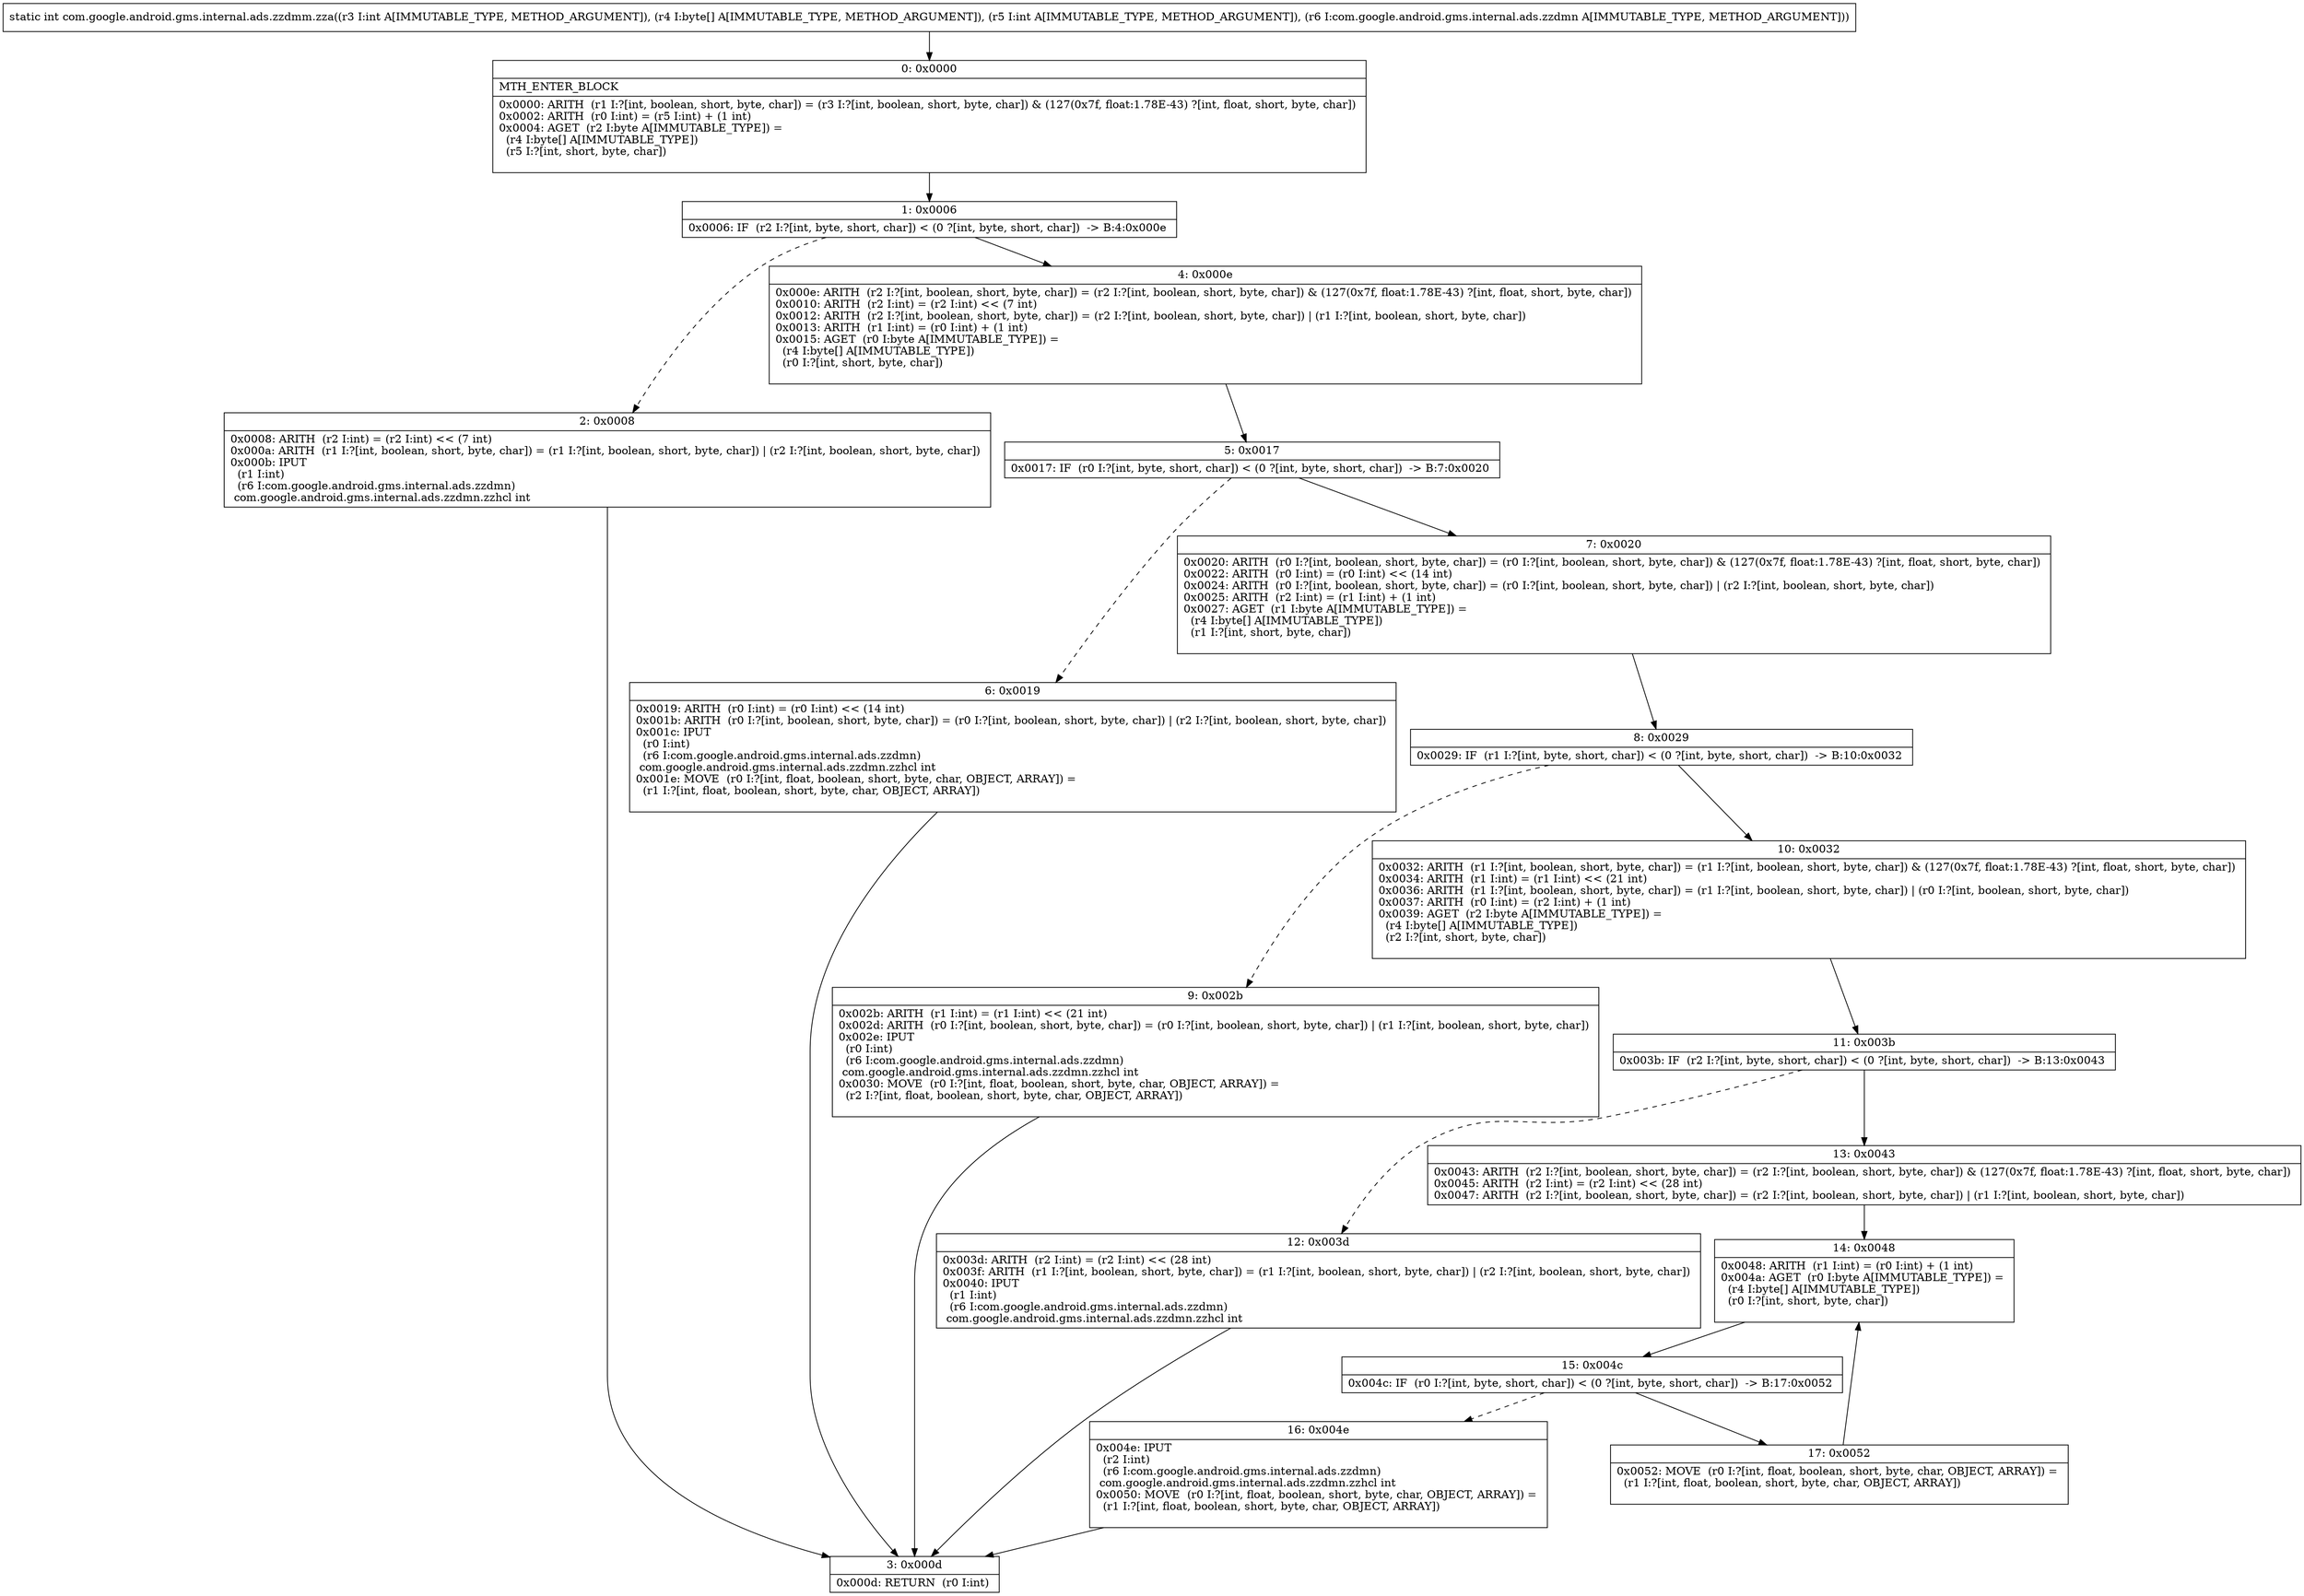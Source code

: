digraph "CFG forcom.google.android.gms.internal.ads.zzdmm.zza(I[BILcom\/google\/android\/gms\/internal\/ads\/zzdmn;)I" {
Node_0 [shape=record,label="{0\:\ 0x0000|MTH_ENTER_BLOCK\l|0x0000: ARITH  (r1 I:?[int, boolean, short, byte, char]) = (r3 I:?[int, boolean, short, byte, char]) & (127(0x7f, float:1.78E\-43) ?[int, float, short, byte, char]) \l0x0002: ARITH  (r0 I:int) = (r5 I:int) + (1 int) \l0x0004: AGET  (r2 I:byte A[IMMUTABLE_TYPE]) = \l  (r4 I:byte[] A[IMMUTABLE_TYPE])\l  (r5 I:?[int, short, byte, char])\l \l}"];
Node_1 [shape=record,label="{1\:\ 0x0006|0x0006: IF  (r2 I:?[int, byte, short, char]) \< (0 ?[int, byte, short, char])  \-\> B:4:0x000e \l}"];
Node_2 [shape=record,label="{2\:\ 0x0008|0x0008: ARITH  (r2 I:int) = (r2 I:int) \<\< (7 int) \l0x000a: ARITH  (r1 I:?[int, boolean, short, byte, char]) = (r1 I:?[int, boolean, short, byte, char]) \| (r2 I:?[int, boolean, short, byte, char]) \l0x000b: IPUT  \l  (r1 I:int)\l  (r6 I:com.google.android.gms.internal.ads.zzdmn)\l com.google.android.gms.internal.ads.zzdmn.zzhcl int \l}"];
Node_3 [shape=record,label="{3\:\ 0x000d|0x000d: RETURN  (r0 I:int) \l}"];
Node_4 [shape=record,label="{4\:\ 0x000e|0x000e: ARITH  (r2 I:?[int, boolean, short, byte, char]) = (r2 I:?[int, boolean, short, byte, char]) & (127(0x7f, float:1.78E\-43) ?[int, float, short, byte, char]) \l0x0010: ARITH  (r2 I:int) = (r2 I:int) \<\< (7 int) \l0x0012: ARITH  (r2 I:?[int, boolean, short, byte, char]) = (r2 I:?[int, boolean, short, byte, char]) \| (r1 I:?[int, boolean, short, byte, char]) \l0x0013: ARITH  (r1 I:int) = (r0 I:int) + (1 int) \l0x0015: AGET  (r0 I:byte A[IMMUTABLE_TYPE]) = \l  (r4 I:byte[] A[IMMUTABLE_TYPE])\l  (r0 I:?[int, short, byte, char])\l \l}"];
Node_5 [shape=record,label="{5\:\ 0x0017|0x0017: IF  (r0 I:?[int, byte, short, char]) \< (0 ?[int, byte, short, char])  \-\> B:7:0x0020 \l}"];
Node_6 [shape=record,label="{6\:\ 0x0019|0x0019: ARITH  (r0 I:int) = (r0 I:int) \<\< (14 int) \l0x001b: ARITH  (r0 I:?[int, boolean, short, byte, char]) = (r0 I:?[int, boolean, short, byte, char]) \| (r2 I:?[int, boolean, short, byte, char]) \l0x001c: IPUT  \l  (r0 I:int)\l  (r6 I:com.google.android.gms.internal.ads.zzdmn)\l com.google.android.gms.internal.ads.zzdmn.zzhcl int \l0x001e: MOVE  (r0 I:?[int, float, boolean, short, byte, char, OBJECT, ARRAY]) = \l  (r1 I:?[int, float, boolean, short, byte, char, OBJECT, ARRAY])\l \l}"];
Node_7 [shape=record,label="{7\:\ 0x0020|0x0020: ARITH  (r0 I:?[int, boolean, short, byte, char]) = (r0 I:?[int, boolean, short, byte, char]) & (127(0x7f, float:1.78E\-43) ?[int, float, short, byte, char]) \l0x0022: ARITH  (r0 I:int) = (r0 I:int) \<\< (14 int) \l0x0024: ARITH  (r0 I:?[int, boolean, short, byte, char]) = (r0 I:?[int, boolean, short, byte, char]) \| (r2 I:?[int, boolean, short, byte, char]) \l0x0025: ARITH  (r2 I:int) = (r1 I:int) + (1 int) \l0x0027: AGET  (r1 I:byte A[IMMUTABLE_TYPE]) = \l  (r4 I:byte[] A[IMMUTABLE_TYPE])\l  (r1 I:?[int, short, byte, char])\l \l}"];
Node_8 [shape=record,label="{8\:\ 0x0029|0x0029: IF  (r1 I:?[int, byte, short, char]) \< (0 ?[int, byte, short, char])  \-\> B:10:0x0032 \l}"];
Node_9 [shape=record,label="{9\:\ 0x002b|0x002b: ARITH  (r1 I:int) = (r1 I:int) \<\< (21 int) \l0x002d: ARITH  (r0 I:?[int, boolean, short, byte, char]) = (r0 I:?[int, boolean, short, byte, char]) \| (r1 I:?[int, boolean, short, byte, char]) \l0x002e: IPUT  \l  (r0 I:int)\l  (r6 I:com.google.android.gms.internal.ads.zzdmn)\l com.google.android.gms.internal.ads.zzdmn.zzhcl int \l0x0030: MOVE  (r0 I:?[int, float, boolean, short, byte, char, OBJECT, ARRAY]) = \l  (r2 I:?[int, float, boolean, short, byte, char, OBJECT, ARRAY])\l \l}"];
Node_10 [shape=record,label="{10\:\ 0x0032|0x0032: ARITH  (r1 I:?[int, boolean, short, byte, char]) = (r1 I:?[int, boolean, short, byte, char]) & (127(0x7f, float:1.78E\-43) ?[int, float, short, byte, char]) \l0x0034: ARITH  (r1 I:int) = (r1 I:int) \<\< (21 int) \l0x0036: ARITH  (r1 I:?[int, boolean, short, byte, char]) = (r1 I:?[int, boolean, short, byte, char]) \| (r0 I:?[int, boolean, short, byte, char]) \l0x0037: ARITH  (r0 I:int) = (r2 I:int) + (1 int) \l0x0039: AGET  (r2 I:byte A[IMMUTABLE_TYPE]) = \l  (r4 I:byte[] A[IMMUTABLE_TYPE])\l  (r2 I:?[int, short, byte, char])\l \l}"];
Node_11 [shape=record,label="{11\:\ 0x003b|0x003b: IF  (r2 I:?[int, byte, short, char]) \< (0 ?[int, byte, short, char])  \-\> B:13:0x0043 \l}"];
Node_12 [shape=record,label="{12\:\ 0x003d|0x003d: ARITH  (r2 I:int) = (r2 I:int) \<\< (28 int) \l0x003f: ARITH  (r1 I:?[int, boolean, short, byte, char]) = (r1 I:?[int, boolean, short, byte, char]) \| (r2 I:?[int, boolean, short, byte, char]) \l0x0040: IPUT  \l  (r1 I:int)\l  (r6 I:com.google.android.gms.internal.ads.zzdmn)\l com.google.android.gms.internal.ads.zzdmn.zzhcl int \l}"];
Node_13 [shape=record,label="{13\:\ 0x0043|0x0043: ARITH  (r2 I:?[int, boolean, short, byte, char]) = (r2 I:?[int, boolean, short, byte, char]) & (127(0x7f, float:1.78E\-43) ?[int, float, short, byte, char]) \l0x0045: ARITH  (r2 I:int) = (r2 I:int) \<\< (28 int) \l0x0047: ARITH  (r2 I:?[int, boolean, short, byte, char]) = (r2 I:?[int, boolean, short, byte, char]) \| (r1 I:?[int, boolean, short, byte, char]) \l}"];
Node_14 [shape=record,label="{14\:\ 0x0048|0x0048: ARITH  (r1 I:int) = (r0 I:int) + (1 int) \l0x004a: AGET  (r0 I:byte A[IMMUTABLE_TYPE]) = \l  (r4 I:byte[] A[IMMUTABLE_TYPE])\l  (r0 I:?[int, short, byte, char])\l \l}"];
Node_15 [shape=record,label="{15\:\ 0x004c|0x004c: IF  (r0 I:?[int, byte, short, char]) \< (0 ?[int, byte, short, char])  \-\> B:17:0x0052 \l}"];
Node_16 [shape=record,label="{16\:\ 0x004e|0x004e: IPUT  \l  (r2 I:int)\l  (r6 I:com.google.android.gms.internal.ads.zzdmn)\l com.google.android.gms.internal.ads.zzdmn.zzhcl int \l0x0050: MOVE  (r0 I:?[int, float, boolean, short, byte, char, OBJECT, ARRAY]) = \l  (r1 I:?[int, float, boolean, short, byte, char, OBJECT, ARRAY])\l \l}"];
Node_17 [shape=record,label="{17\:\ 0x0052|0x0052: MOVE  (r0 I:?[int, float, boolean, short, byte, char, OBJECT, ARRAY]) = \l  (r1 I:?[int, float, boolean, short, byte, char, OBJECT, ARRAY])\l \l}"];
MethodNode[shape=record,label="{static int com.google.android.gms.internal.ads.zzdmm.zza((r3 I:int A[IMMUTABLE_TYPE, METHOD_ARGUMENT]), (r4 I:byte[] A[IMMUTABLE_TYPE, METHOD_ARGUMENT]), (r5 I:int A[IMMUTABLE_TYPE, METHOD_ARGUMENT]), (r6 I:com.google.android.gms.internal.ads.zzdmn A[IMMUTABLE_TYPE, METHOD_ARGUMENT])) }"];
MethodNode -> Node_0;
Node_0 -> Node_1;
Node_1 -> Node_2[style=dashed];
Node_1 -> Node_4;
Node_2 -> Node_3;
Node_4 -> Node_5;
Node_5 -> Node_6[style=dashed];
Node_5 -> Node_7;
Node_6 -> Node_3;
Node_7 -> Node_8;
Node_8 -> Node_9[style=dashed];
Node_8 -> Node_10;
Node_9 -> Node_3;
Node_10 -> Node_11;
Node_11 -> Node_12[style=dashed];
Node_11 -> Node_13;
Node_12 -> Node_3;
Node_13 -> Node_14;
Node_14 -> Node_15;
Node_15 -> Node_16[style=dashed];
Node_15 -> Node_17;
Node_16 -> Node_3;
Node_17 -> Node_14;
}


